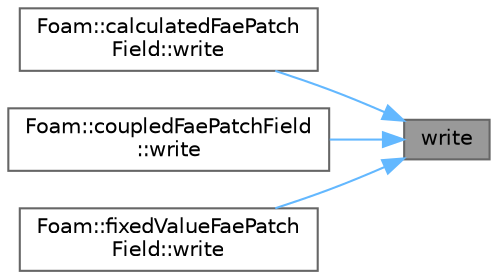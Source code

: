 digraph "write"
{
 // LATEX_PDF_SIZE
  bgcolor="transparent";
  edge [fontname=Helvetica,fontsize=10,labelfontname=Helvetica,labelfontsize=10];
  node [fontname=Helvetica,fontsize=10,shape=box,height=0.2,width=0.4];
  rankdir="RL";
  Node1 [id="Node000001",label="write",height=0.2,width=0.4,color="gray40", fillcolor="grey60", style="filled", fontcolor="black",tooltip=" "];
  Node1 -> Node2 [id="edge1_Node000001_Node000002",dir="back",color="steelblue1",style="solid",tooltip=" "];
  Node2 [id="Node000002",label="Foam::calculatedFaePatch\lField::write",height=0.2,width=0.4,color="grey40", fillcolor="white", style="filled",URL="$classFoam_1_1calculatedFaePatchField.html#a293fdfec8bdfbd5c3913ab4c9f3454ff",tooltip=" "];
  Node1 -> Node3 [id="edge2_Node000001_Node000003",dir="back",color="steelblue1",style="solid",tooltip=" "];
  Node3 [id="Node000003",label="Foam::coupledFaePatchField\l::write",height=0.2,width=0.4,color="grey40", fillcolor="white", style="filled",URL="$classFoam_1_1coupledFaePatchField.html#a293fdfec8bdfbd5c3913ab4c9f3454ff",tooltip=" "];
  Node1 -> Node4 [id="edge3_Node000001_Node000004",dir="back",color="steelblue1",style="solid",tooltip=" "];
  Node4 [id="Node000004",label="Foam::fixedValueFaePatch\lField::write",height=0.2,width=0.4,color="grey40", fillcolor="white", style="filled",URL="$classFoam_1_1fixedValueFaePatchField.html#a293fdfec8bdfbd5c3913ab4c9f3454ff",tooltip=" "];
}
